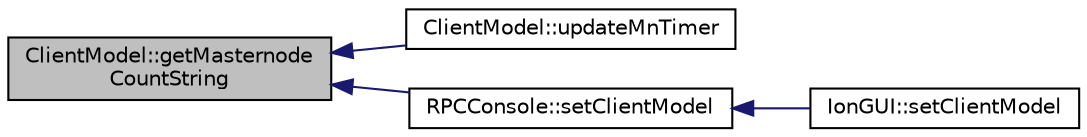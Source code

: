 digraph "ClientModel::getMasternodeCountString"
{
  edge [fontname="Helvetica",fontsize="10",labelfontname="Helvetica",labelfontsize="10"];
  node [fontname="Helvetica",fontsize="10",shape=record];
  rankdir="LR";
  Node52 [label="ClientModel::getMasternode\lCountString",height=0.2,width=0.4,color="black", fillcolor="grey75", style="filled", fontcolor="black"];
  Node52 -> Node53 [dir="back",color="midnightblue",fontsize="10",style="solid",fontname="Helvetica"];
  Node53 [label="ClientModel::updateMnTimer",height=0.2,width=0.4,color="black", fillcolor="white", style="filled",URL="$df/d25/class_client_model.html#a2c343f22834086eb6e6172dbcaf6426c"];
  Node52 -> Node54 [dir="back",color="midnightblue",fontsize="10",style="solid",fontname="Helvetica"];
  Node54 [label="RPCConsole::setClientModel",height=0.2,width=0.4,color="black", fillcolor="white", style="filled",URL="$d7/de8/class_r_p_c_console.html#a355349a33664a07628e9ca22a60f5fa7"];
  Node54 -> Node55 [dir="back",color="midnightblue",fontsize="10",style="solid",fontname="Helvetica"];
  Node55 [label="IonGUI::setClientModel",height=0.2,width=0.4,color="black", fillcolor="white", style="filled",URL="$dc/d0b/class_ion_g_u_i.html#aee0c583c834ce4f4c598c29db83b0680",tooltip="Set the client model. "];
}
